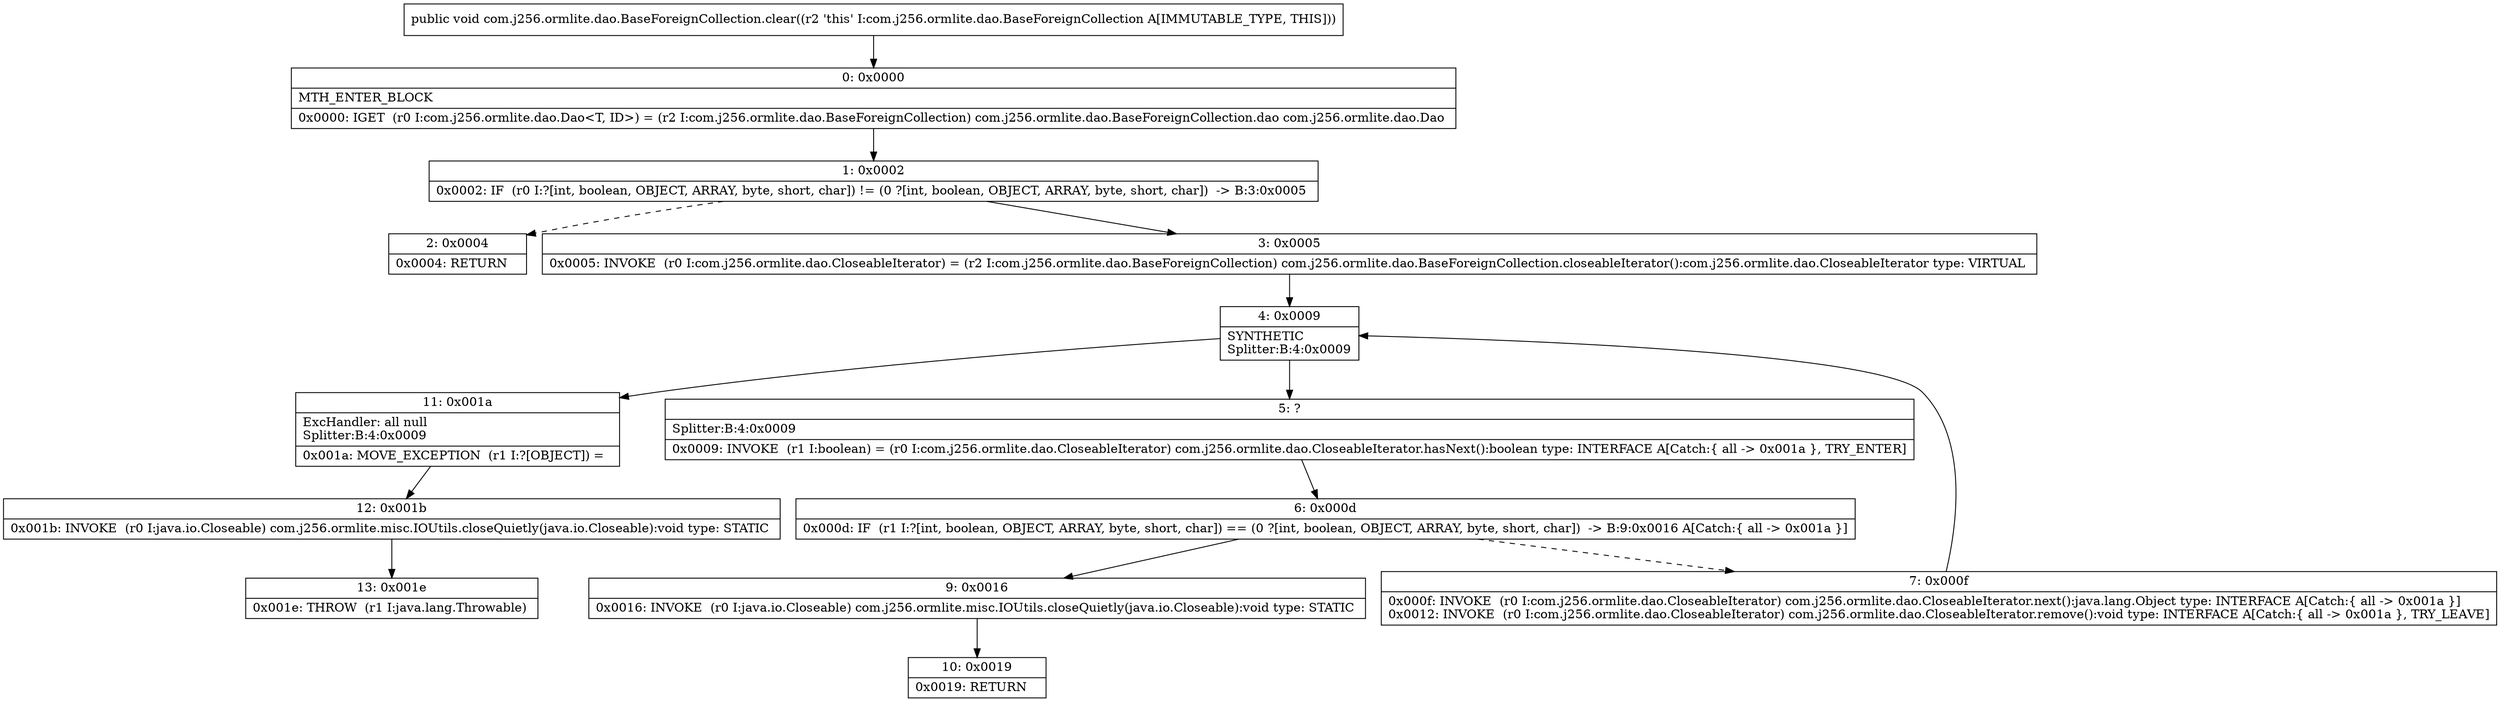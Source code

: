 digraph "CFG forcom.j256.ormlite.dao.BaseForeignCollection.clear()V" {
Node_0 [shape=record,label="{0\:\ 0x0000|MTH_ENTER_BLOCK\l|0x0000: IGET  (r0 I:com.j256.ormlite.dao.Dao\<T, ID\>) = (r2 I:com.j256.ormlite.dao.BaseForeignCollection) com.j256.ormlite.dao.BaseForeignCollection.dao com.j256.ormlite.dao.Dao \l}"];
Node_1 [shape=record,label="{1\:\ 0x0002|0x0002: IF  (r0 I:?[int, boolean, OBJECT, ARRAY, byte, short, char]) != (0 ?[int, boolean, OBJECT, ARRAY, byte, short, char])  \-\> B:3:0x0005 \l}"];
Node_2 [shape=record,label="{2\:\ 0x0004|0x0004: RETURN   \l}"];
Node_3 [shape=record,label="{3\:\ 0x0005|0x0005: INVOKE  (r0 I:com.j256.ormlite.dao.CloseableIterator) = (r2 I:com.j256.ormlite.dao.BaseForeignCollection) com.j256.ormlite.dao.BaseForeignCollection.closeableIterator():com.j256.ormlite.dao.CloseableIterator type: VIRTUAL \l}"];
Node_4 [shape=record,label="{4\:\ 0x0009|SYNTHETIC\lSplitter:B:4:0x0009\l}"];
Node_5 [shape=record,label="{5\:\ ?|Splitter:B:4:0x0009\l|0x0009: INVOKE  (r1 I:boolean) = (r0 I:com.j256.ormlite.dao.CloseableIterator) com.j256.ormlite.dao.CloseableIterator.hasNext():boolean type: INTERFACE A[Catch:\{ all \-\> 0x001a \}, TRY_ENTER]\l}"];
Node_6 [shape=record,label="{6\:\ 0x000d|0x000d: IF  (r1 I:?[int, boolean, OBJECT, ARRAY, byte, short, char]) == (0 ?[int, boolean, OBJECT, ARRAY, byte, short, char])  \-\> B:9:0x0016 A[Catch:\{ all \-\> 0x001a \}]\l}"];
Node_7 [shape=record,label="{7\:\ 0x000f|0x000f: INVOKE  (r0 I:com.j256.ormlite.dao.CloseableIterator) com.j256.ormlite.dao.CloseableIterator.next():java.lang.Object type: INTERFACE A[Catch:\{ all \-\> 0x001a \}]\l0x0012: INVOKE  (r0 I:com.j256.ormlite.dao.CloseableIterator) com.j256.ormlite.dao.CloseableIterator.remove():void type: INTERFACE A[Catch:\{ all \-\> 0x001a \}, TRY_LEAVE]\l}"];
Node_9 [shape=record,label="{9\:\ 0x0016|0x0016: INVOKE  (r0 I:java.io.Closeable) com.j256.ormlite.misc.IOUtils.closeQuietly(java.io.Closeable):void type: STATIC \l}"];
Node_10 [shape=record,label="{10\:\ 0x0019|0x0019: RETURN   \l}"];
Node_11 [shape=record,label="{11\:\ 0x001a|ExcHandler: all null\lSplitter:B:4:0x0009\l|0x001a: MOVE_EXCEPTION  (r1 I:?[OBJECT]) =  \l}"];
Node_12 [shape=record,label="{12\:\ 0x001b|0x001b: INVOKE  (r0 I:java.io.Closeable) com.j256.ormlite.misc.IOUtils.closeQuietly(java.io.Closeable):void type: STATIC \l}"];
Node_13 [shape=record,label="{13\:\ 0x001e|0x001e: THROW  (r1 I:java.lang.Throwable) \l}"];
MethodNode[shape=record,label="{public void com.j256.ormlite.dao.BaseForeignCollection.clear((r2 'this' I:com.j256.ormlite.dao.BaseForeignCollection A[IMMUTABLE_TYPE, THIS])) }"];
MethodNode -> Node_0;
Node_0 -> Node_1;
Node_1 -> Node_2[style=dashed];
Node_1 -> Node_3;
Node_3 -> Node_4;
Node_4 -> Node_5;
Node_4 -> Node_11;
Node_5 -> Node_6;
Node_6 -> Node_7[style=dashed];
Node_6 -> Node_9;
Node_7 -> Node_4;
Node_9 -> Node_10;
Node_11 -> Node_12;
Node_12 -> Node_13;
}

